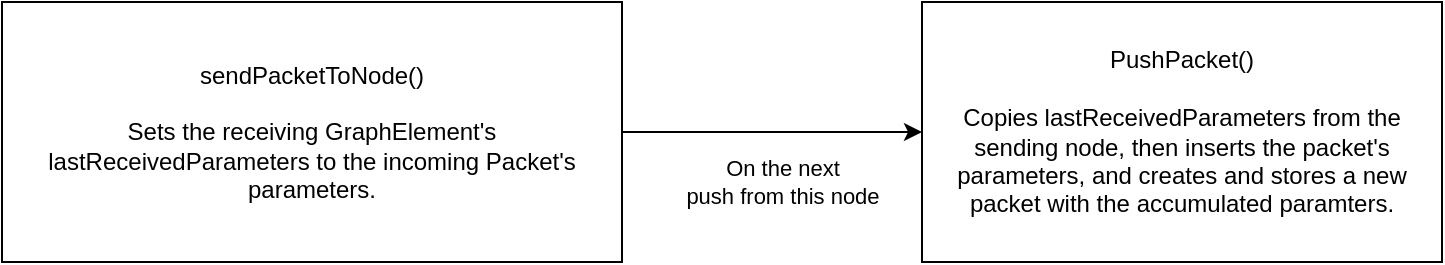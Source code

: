 <mxfile version="13.4.5" type="device"><diagram id="FC-JYXIqEaq0VUVgx15Z" name="Page-1"><mxGraphModel dx="1342" dy="559" grid="1" gridSize="10" guides="1" tooltips="1" connect="1" arrows="1" fold="1" page="1" pageScale="1" pageWidth="850" pageHeight="1100" math="0" shadow="0"><root><mxCell id="0"/><mxCell id="1" parent="0"/><mxCell id="u-bq_UWX3vcw4ZlyphEz-2" value="PushPacket()&lt;br&gt;&lt;br&gt;Copies lastReceivedParameters from the sending node, then inserts the packet's parameters, and creates and stores a new packet with the accumulated paramters." style="rounded=0;whiteSpace=wrap;html=1;" vertex="1" parent="1"><mxGeometry x="520" y="270" width="260" height="130" as="geometry"/></mxCell><mxCell id="u-bq_UWX3vcw4ZlyphEz-5" style="edgeStyle=orthogonalEdgeStyle;rounded=0;orthogonalLoop=1;jettySize=auto;html=1;entryX=0;entryY=0.5;entryDx=0;entryDy=0;" edge="1" parent="1" source="u-bq_UWX3vcw4ZlyphEz-4" target="u-bq_UWX3vcw4ZlyphEz-2"><mxGeometry relative="1" as="geometry"/></mxCell><mxCell id="u-bq_UWX3vcw4ZlyphEz-6" value="On the next&lt;br&gt;push from this node" style="edgeLabel;html=1;align=center;verticalAlign=middle;resizable=0;points=[];" vertex="1" connectable="0" parent="u-bq_UWX3vcw4ZlyphEz-5"><mxGeometry x="0.227" relative="1" as="geometry"><mxPoint x="-12" y="25" as="offset"/></mxGeometry></mxCell><mxCell id="u-bq_UWX3vcw4ZlyphEz-4" value="sendPacketToNode()&lt;br&gt;&lt;br&gt;Sets the receiving GraphElement's lastReceivedParameters to the incoming Packet's parameters." style="rounded=0;whiteSpace=wrap;html=1;" vertex="1" parent="1"><mxGeometry x="60" y="270" width="310" height="130" as="geometry"/></mxCell></root></mxGraphModel></diagram></mxfile>